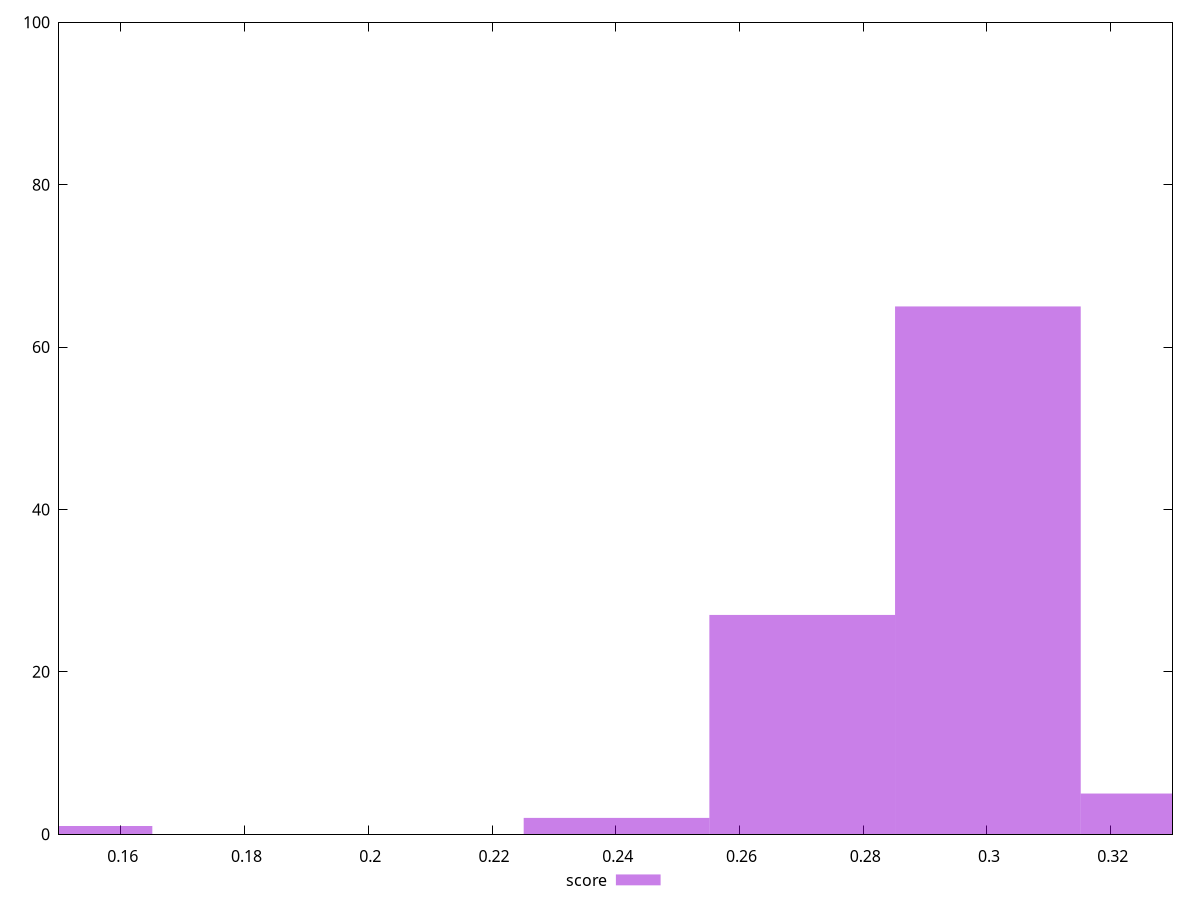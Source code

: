 reset

$score <<EOF
0.3001569166179892 65
0.3301726082797881 5
0.2701412249561903 27
0.24012553329439137 2
0.1500784583089946 1
EOF

set key outside below
set boxwidth 0.030015691661798922
set xrange [0.15:0.33]
set yrange [0:100]
set trange [0:100]
set style fill transparent solid 0.5 noborder
set terminal svg size 640, 490 enhanced background rgb 'white'
set output "reports/report_00033_2021-03-01T14-23-16.841Z/max-potential-fid/samples/astro-cached/score/histogram.svg"

plot $score title "score" with boxes

reset
